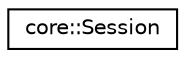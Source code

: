 digraph "Gráfico de Hierarquia de Classes"
{
  edge [fontname="Helvetica",fontsize="10",labelfontname="Helvetica",labelfontsize="10"];
  node [fontname="Helvetica",fontsize="10",shape=record];
  rankdir="LR";
  Node0 [label="core::Session",height=0.2,width=0.4,color="black", fillcolor="white", style="filled",URL="$classcore_1_1Session.html",tooltip="Classe para controle da sessão do usuário. "];
}
